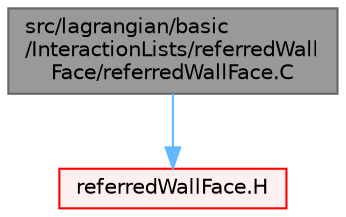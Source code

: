 digraph "src/lagrangian/basic/InteractionLists/referredWallFace/referredWallFace.C"
{
 // LATEX_PDF_SIZE
  bgcolor="transparent";
  edge [fontname=Helvetica,fontsize=10,labelfontname=Helvetica,labelfontsize=10];
  node [fontname=Helvetica,fontsize=10,shape=box,height=0.2,width=0.4];
  Node1 [id="Node000001",label="src/lagrangian/basic\l/InteractionLists/referredWall\lFace/referredWallFace.C",height=0.2,width=0.4,color="gray40", fillcolor="grey60", style="filled", fontcolor="black",tooltip=" "];
  Node1 -> Node2 [id="edge1_Node000001_Node000002",color="steelblue1",style="solid",tooltip=" "];
  Node2 [id="Node000002",label="referredWallFace.H",height=0.2,width=0.4,color="red", fillcolor="#FFF0F0", style="filled",URL="$referredWallFace_8H.html",tooltip=" "];
}
